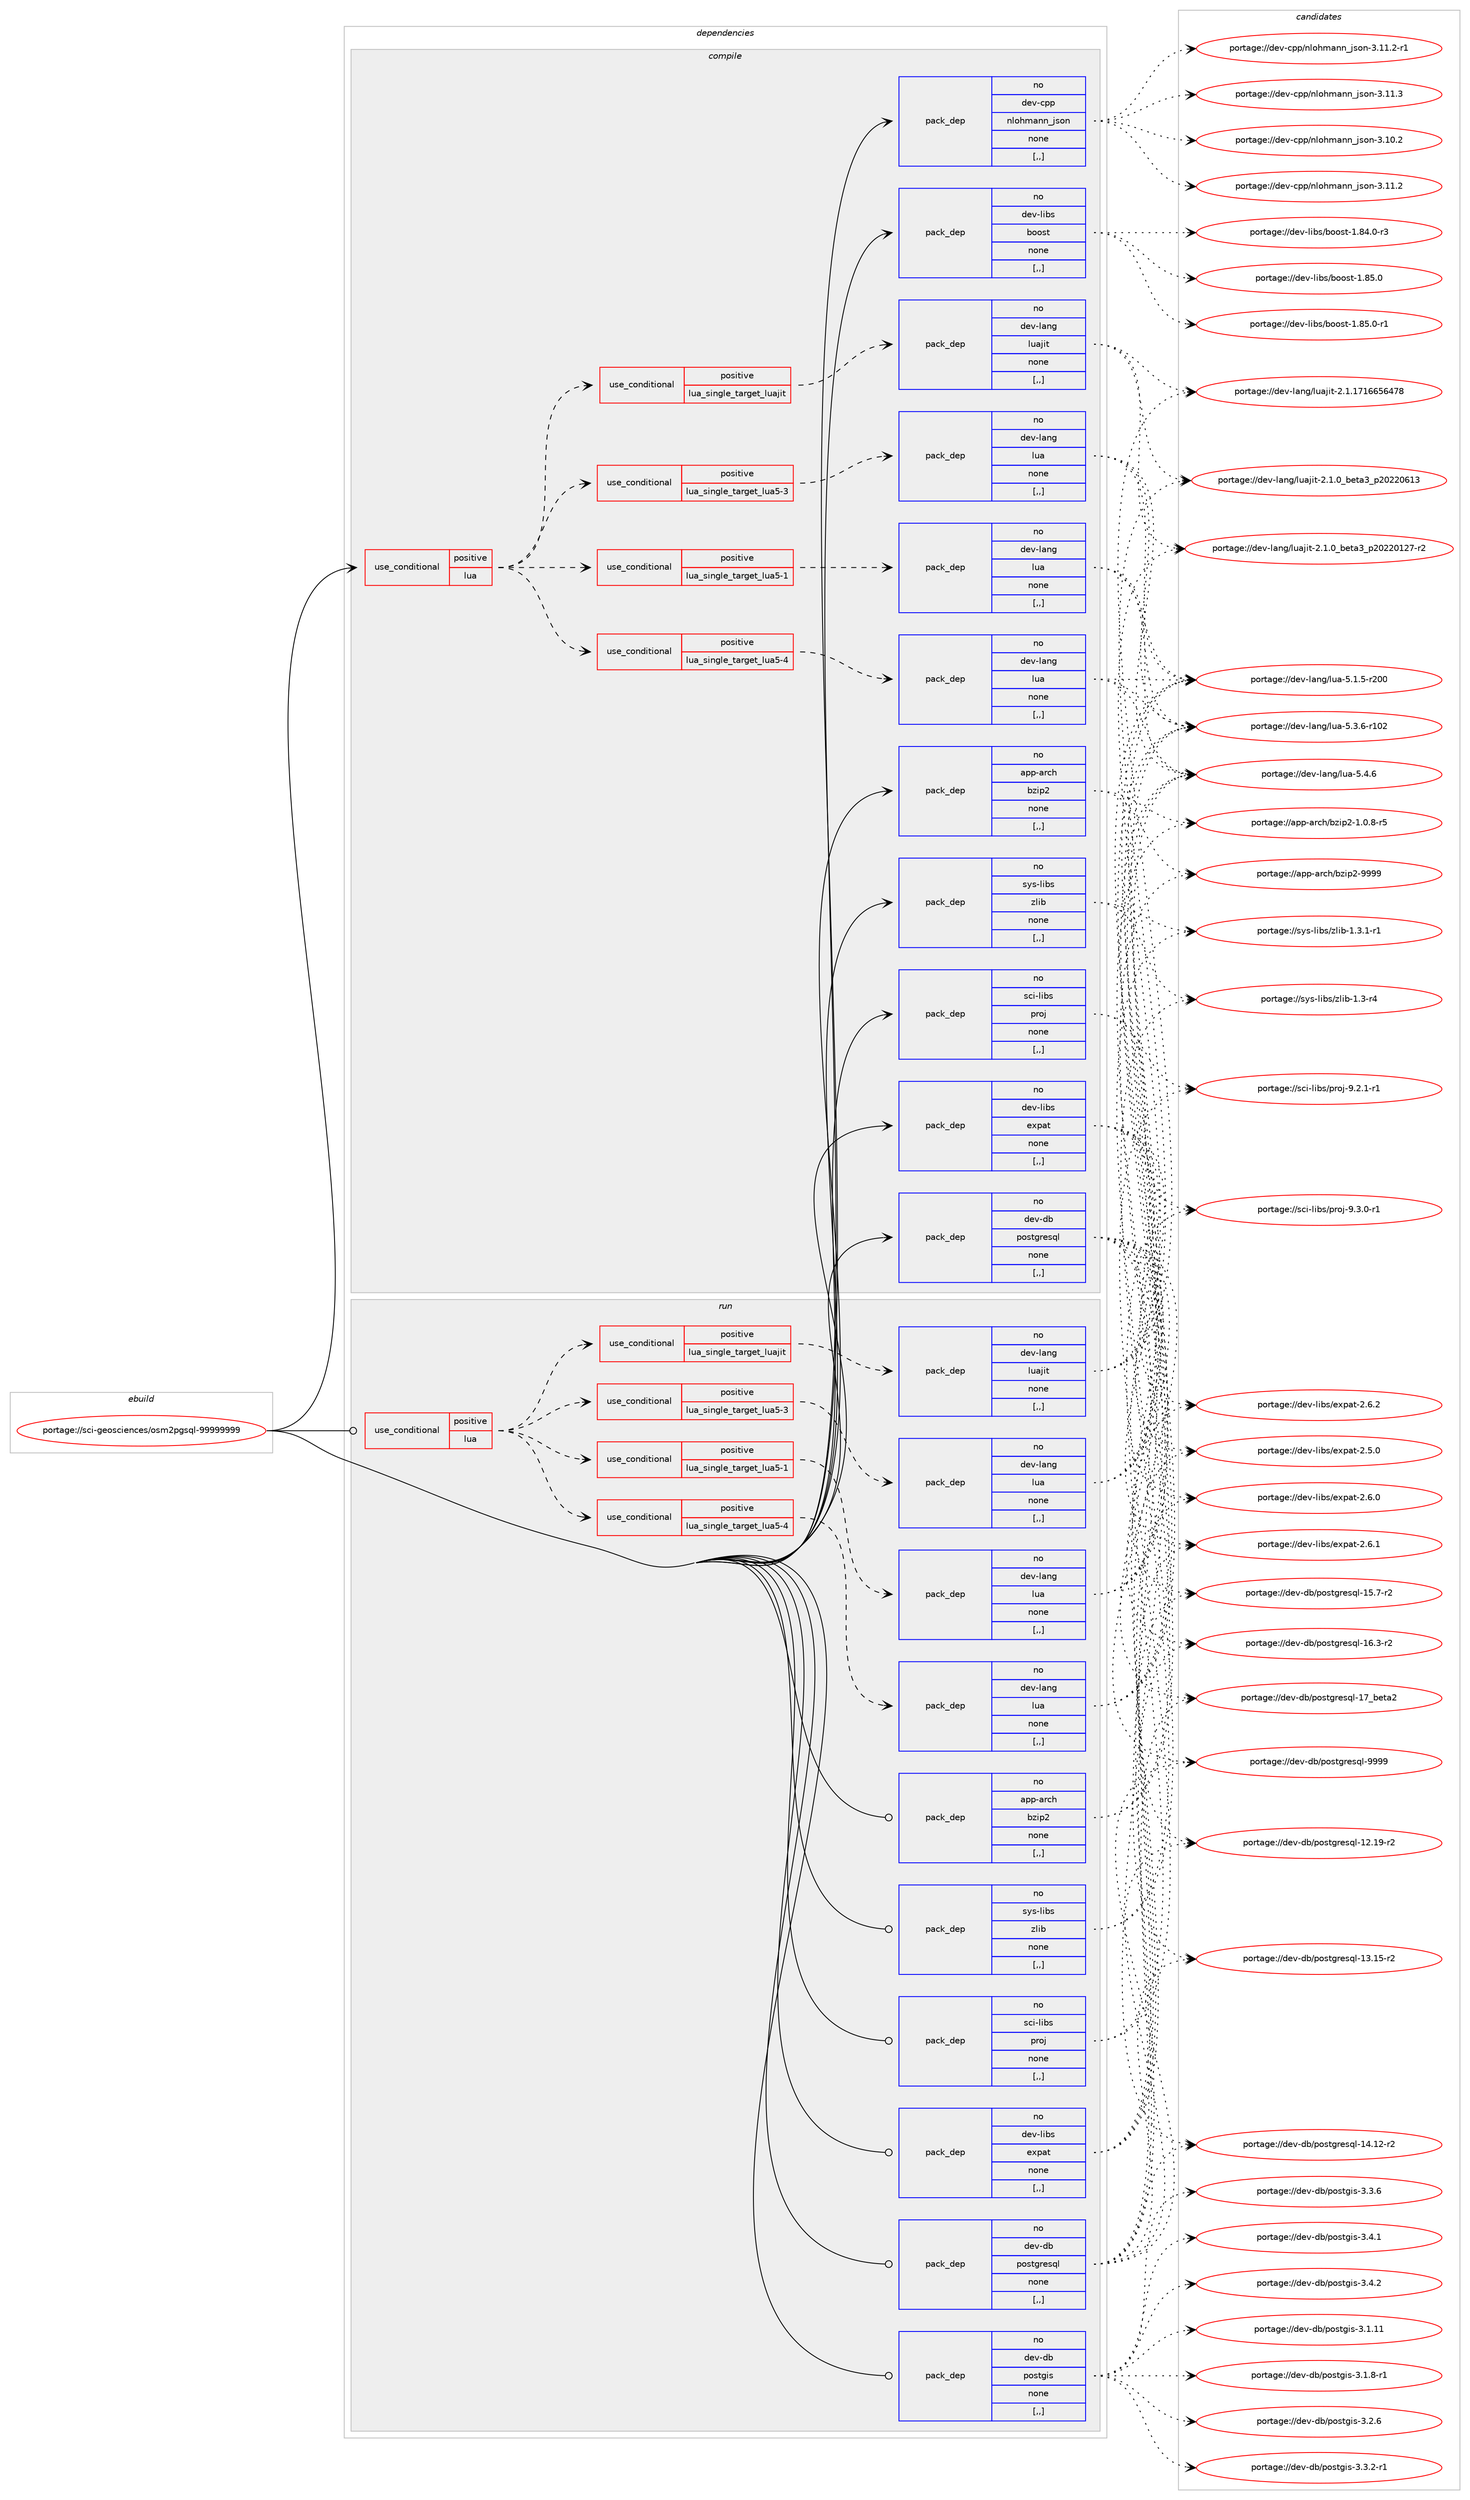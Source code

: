 digraph prolog {

# *************
# Graph options
# *************

newrank=true;
concentrate=true;
compound=true;
graph [rankdir=LR,fontname=Helvetica,fontsize=10,ranksep=1.5];#, ranksep=2.5, nodesep=0.2];
edge  [arrowhead=vee];
node  [fontname=Helvetica,fontsize=10];

# **********
# The ebuild
# **********

subgraph cluster_leftcol {
color=gray;
rank=same;
label=<<i>ebuild</i>>;
id [label="portage://sci-geosciences/osm2pgsql-99999999", color=red, width=4, href="../sci-geosciences/osm2pgsql-99999999.svg"];
}

# ****************
# The dependencies
# ****************

subgraph cluster_midcol {
color=gray;
label=<<i>dependencies</i>>;
subgraph cluster_compile {
fillcolor="#eeeeee";
style=filled;
label=<<i>compile</i>>;
subgraph cond102501 {
dependency388699 [label=<<TABLE BORDER="0" CELLBORDER="1" CELLSPACING="0" CELLPADDING="4"><TR><TD ROWSPAN="3" CELLPADDING="10">use_conditional</TD></TR><TR><TD>positive</TD></TR><TR><TD>lua</TD></TR></TABLE>>, shape=none, color=red];
subgraph cond102502 {
dependency388700 [label=<<TABLE BORDER="0" CELLBORDER="1" CELLSPACING="0" CELLPADDING="4"><TR><TD ROWSPAN="3" CELLPADDING="10">use_conditional</TD></TR><TR><TD>positive</TD></TR><TR><TD>lua_single_target_luajit</TD></TR></TABLE>>, shape=none, color=red];
subgraph pack283419 {
dependency388701 [label=<<TABLE BORDER="0" CELLBORDER="1" CELLSPACING="0" CELLPADDING="4" WIDTH="220"><TR><TD ROWSPAN="6" CELLPADDING="30">pack_dep</TD></TR><TR><TD WIDTH="110">no</TD></TR><TR><TD>dev-lang</TD></TR><TR><TD>luajit</TD></TR><TR><TD>none</TD></TR><TR><TD>[,,]</TD></TR></TABLE>>, shape=none, color=blue];
}
dependency388700:e -> dependency388701:w [weight=20,style="dashed",arrowhead="vee"];
}
dependency388699:e -> dependency388700:w [weight=20,style="dashed",arrowhead="vee"];
subgraph cond102503 {
dependency388702 [label=<<TABLE BORDER="0" CELLBORDER="1" CELLSPACING="0" CELLPADDING="4"><TR><TD ROWSPAN="3" CELLPADDING="10">use_conditional</TD></TR><TR><TD>positive</TD></TR><TR><TD>lua_single_target_lua5-1</TD></TR></TABLE>>, shape=none, color=red];
subgraph pack283420 {
dependency388703 [label=<<TABLE BORDER="0" CELLBORDER="1" CELLSPACING="0" CELLPADDING="4" WIDTH="220"><TR><TD ROWSPAN="6" CELLPADDING="30">pack_dep</TD></TR><TR><TD WIDTH="110">no</TD></TR><TR><TD>dev-lang</TD></TR><TR><TD>lua</TD></TR><TR><TD>none</TD></TR><TR><TD>[,,]</TD></TR></TABLE>>, shape=none, color=blue];
}
dependency388702:e -> dependency388703:w [weight=20,style="dashed",arrowhead="vee"];
}
dependency388699:e -> dependency388702:w [weight=20,style="dashed",arrowhead="vee"];
subgraph cond102504 {
dependency388704 [label=<<TABLE BORDER="0" CELLBORDER="1" CELLSPACING="0" CELLPADDING="4"><TR><TD ROWSPAN="3" CELLPADDING="10">use_conditional</TD></TR><TR><TD>positive</TD></TR><TR><TD>lua_single_target_lua5-3</TD></TR></TABLE>>, shape=none, color=red];
subgraph pack283421 {
dependency388705 [label=<<TABLE BORDER="0" CELLBORDER="1" CELLSPACING="0" CELLPADDING="4" WIDTH="220"><TR><TD ROWSPAN="6" CELLPADDING="30">pack_dep</TD></TR><TR><TD WIDTH="110">no</TD></TR><TR><TD>dev-lang</TD></TR><TR><TD>lua</TD></TR><TR><TD>none</TD></TR><TR><TD>[,,]</TD></TR></TABLE>>, shape=none, color=blue];
}
dependency388704:e -> dependency388705:w [weight=20,style="dashed",arrowhead="vee"];
}
dependency388699:e -> dependency388704:w [weight=20,style="dashed",arrowhead="vee"];
subgraph cond102505 {
dependency388706 [label=<<TABLE BORDER="0" CELLBORDER="1" CELLSPACING="0" CELLPADDING="4"><TR><TD ROWSPAN="3" CELLPADDING="10">use_conditional</TD></TR><TR><TD>positive</TD></TR><TR><TD>lua_single_target_lua5-4</TD></TR></TABLE>>, shape=none, color=red];
subgraph pack283422 {
dependency388707 [label=<<TABLE BORDER="0" CELLBORDER="1" CELLSPACING="0" CELLPADDING="4" WIDTH="220"><TR><TD ROWSPAN="6" CELLPADDING="30">pack_dep</TD></TR><TR><TD WIDTH="110">no</TD></TR><TR><TD>dev-lang</TD></TR><TR><TD>lua</TD></TR><TR><TD>none</TD></TR><TR><TD>[,,]</TD></TR></TABLE>>, shape=none, color=blue];
}
dependency388706:e -> dependency388707:w [weight=20,style="dashed",arrowhead="vee"];
}
dependency388699:e -> dependency388706:w [weight=20,style="dashed",arrowhead="vee"];
}
id:e -> dependency388699:w [weight=20,style="solid",arrowhead="vee"];
subgraph pack283423 {
dependency388708 [label=<<TABLE BORDER="0" CELLBORDER="1" CELLSPACING="0" CELLPADDING="4" WIDTH="220"><TR><TD ROWSPAN="6" CELLPADDING="30">pack_dep</TD></TR><TR><TD WIDTH="110">no</TD></TR><TR><TD>app-arch</TD></TR><TR><TD>bzip2</TD></TR><TR><TD>none</TD></TR><TR><TD>[,,]</TD></TR></TABLE>>, shape=none, color=blue];
}
id:e -> dependency388708:w [weight=20,style="solid",arrowhead="vee"];
subgraph pack283424 {
dependency388709 [label=<<TABLE BORDER="0" CELLBORDER="1" CELLSPACING="0" CELLPADDING="4" WIDTH="220"><TR><TD ROWSPAN="6" CELLPADDING="30">pack_dep</TD></TR><TR><TD WIDTH="110">no</TD></TR><TR><TD>dev-cpp</TD></TR><TR><TD>nlohmann_json</TD></TR><TR><TD>none</TD></TR><TR><TD>[,,]</TD></TR></TABLE>>, shape=none, color=blue];
}
id:e -> dependency388709:w [weight=20,style="solid",arrowhead="vee"];
subgraph pack283425 {
dependency388710 [label=<<TABLE BORDER="0" CELLBORDER="1" CELLSPACING="0" CELLPADDING="4" WIDTH="220"><TR><TD ROWSPAN="6" CELLPADDING="30">pack_dep</TD></TR><TR><TD WIDTH="110">no</TD></TR><TR><TD>dev-db</TD></TR><TR><TD>postgresql</TD></TR><TR><TD>none</TD></TR><TR><TD>[,,]</TD></TR></TABLE>>, shape=none, color=blue];
}
id:e -> dependency388710:w [weight=20,style="solid",arrowhead="vee"];
subgraph pack283426 {
dependency388711 [label=<<TABLE BORDER="0" CELLBORDER="1" CELLSPACING="0" CELLPADDING="4" WIDTH="220"><TR><TD ROWSPAN="6" CELLPADDING="30">pack_dep</TD></TR><TR><TD WIDTH="110">no</TD></TR><TR><TD>dev-libs</TD></TR><TR><TD>boost</TD></TR><TR><TD>none</TD></TR><TR><TD>[,,]</TD></TR></TABLE>>, shape=none, color=blue];
}
id:e -> dependency388711:w [weight=20,style="solid",arrowhead="vee"];
subgraph pack283427 {
dependency388712 [label=<<TABLE BORDER="0" CELLBORDER="1" CELLSPACING="0" CELLPADDING="4" WIDTH="220"><TR><TD ROWSPAN="6" CELLPADDING="30">pack_dep</TD></TR><TR><TD WIDTH="110">no</TD></TR><TR><TD>dev-libs</TD></TR><TR><TD>expat</TD></TR><TR><TD>none</TD></TR><TR><TD>[,,]</TD></TR></TABLE>>, shape=none, color=blue];
}
id:e -> dependency388712:w [weight=20,style="solid",arrowhead="vee"];
subgraph pack283428 {
dependency388713 [label=<<TABLE BORDER="0" CELLBORDER="1" CELLSPACING="0" CELLPADDING="4" WIDTH="220"><TR><TD ROWSPAN="6" CELLPADDING="30">pack_dep</TD></TR><TR><TD WIDTH="110">no</TD></TR><TR><TD>sci-libs</TD></TR><TR><TD>proj</TD></TR><TR><TD>none</TD></TR><TR><TD>[,,]</TD></TR></TABLE>>, shape=none, color=blue];
}
id:e -> dependency388713:w [weight=20,style="solid",arrowhead="vee"];
subgraph pack283429 {
dependency388714 [label=<<TABLE BORDER="0" CELLBORDER="1" CELLSPACING="0" CELLPADDING="4" WIDTH="220"><TR><TD ROWSPAN="6" CELLPADDING="30">pack_dep</TD></TR><TR><TD WIDTH="110">no</TD></TR><TR><TD>sys-libs</TD></TR><TR><TD>zlib</TD></TR><TR><TD>none</TD></TR><TR><TD>[,,]</TD></TR></TABLE>>, shape=none, color=blue];
}
id:e -> dependency388714:w [weight=20,style="solid",arrowhead="vee"];
}
subgraph cluster_compileandrun {
fillcolor="#eeeeee";
style=filled;
label=<<i>compile and run</i>>;
}
subgraph cluster_run {
fillcolor="#eeeeee";
style=filled;
label=<<i>run</i>>;
subgraph cond102506 {
dependency388715 [label=<<TABLE BORDER="0" CELLBORDER="1" CELLSPACING="0" CELLPADDING="4"><TR><TD ROWSPAN="3" CELLPADDING="10">use_conditional</TD></TR><TR><TD>positive</TD></TR><TR><TD>lua</TD></TR></TABLE>>, shape=none, color=red];
subgraph cond102507 {
dependency388716 [label=<<TABLE BORDER="0" CELLBORDER="1" CELLSPACING="0" CELLPADDING="4"><TR><TD ROWSPAN="3" CELLPADDING="10">use_conditional</TD></TR><TR><TD>positive</TD></TR><TR><TD>lua_single_target_luajit</TD></TR></TABLE>>, shape=none, color=red];
subgraph pack283430 {
dependency388717 [label=<<TABLE BORDER="0" CELLBORDER="1" CELLSPACING="0" CELLPADDING="4" WIDTH="220"><TR><TD ROWSPAN="6" CELLPADDING="30">pack_dep</TD></TR><TR><TD WIDTH="110">no</TD></TR><TR><TD>dev-lang</TD></TR><TR><TD>luajit</TD></TR><TR><TD>none</TD></TR><TR><TD>[,,]</TD></TR></TABLE>>, shape=none, color=blue];
}
dependency388716:e -> dependency388717:w [weight=20,style="dashed",arrowhead="vee"];
}
dependency388715:e -> dependency388716:w [weight=20,style="dashed",arrowhead="vee"];
subgraph cond102508 {
dependency388718 [label=<<TABLE BORDER="0" CELLBORDER="1" CELLSPACING="0" CELLPADDING="4"><TR><TD ROWSPAN="3" CELLPADDING="10">use_conditional</TD></TR><TR><TD>positive</TD></TR><TR><TD>lua_single_target_lua5-1</TD></TR></TABLE>>, shape=none, color=red];
subgraph pack283431 {
dependency388719 [label=<<TABLE BORDER="0" CELLBORDER="1" CELLSPACING="0" CELLPADDING="4" WIDTH="220"><TR><TD ROWSPAN="6" CELLPADDING="30">pack_dep</TD></TR><TR><TD WIDTH="110">no</TD></TR><TR><TD>dev-lang</TD></TR><TR><TD>lua</TD></TR><TR><TD>none</TD></TR><TR><TD>[,,]</TD></TR></TABLE>>, shape=none, color=blue];
}
dependency388718:e -> dependency388719:w [weight=20,style="dashed",arrowhead="vee"];
}
dependency388715:e -> dependency388718:w [weight=20,style="dashed",arrowhead="vee"];
subgraph cond102509 {
dependency388720 [label=<<TABLE BORDER="0" CELLBORDER="1" CELLSPACING="0" CELLPADDING="4"><TR><TD ROWSPAN="3" CELLPADDING="10">use_conditional</TD></TR><TR><TD>positive</TD></TR><TR><TD>lua_single_target_lua5-3</TD></TR></TABLE>>, shape=none, color=red];
subgraph pack283432 {
dependency388721 [label=<<TABLE BORDER="0" CELLBORDER="1" CELLSPACING="0" CELLPADDING="4" WIDTH="220"><TR><TD ROWSPAN="6" CELLPADDING="30">pack_dep</TD></TR><TR><TD WIDTH="110">no</TD></TR><TR><TD>dev-lang</TD></TR><TR><TD>lua</TD></TR><TR><TD>none</TD></TR><TR><TD>[,,]</TD></TR></TABLE>>, shape=none, color=blue];
}
dependency388720:e -> dependency388721:w [weight=20,style="dashed",arrowhead="vee"];
}
dependency388715:e -> dependency388720:w [weight=20,style="dashed",arrowhead="vee"];
subgraph cond102510 {
dependency388722 [label=<<TABLE BORDER="0" CELLBORDER="1" CELLSPACING="0" CELLPADDING="4"><TR><TD ROWSPAN="3" CELLPADDING="10">use_conditional</TD></TR><TR><TD>positive</TD></TR><TR><TD>lua_single_target_lua5-4</TD></TR></TABLE>>, shape=none, color=red];
subgraph pack283433 {
dependency388723 [label=<<TABLE BORDER="0" CELLBORDER="1" CELLSPACING="0" CELLPADDING="4" WIDTH="220"><TR><TD ROWSPAN="6" CELLPADDING="30">pack_dep</TD></TR><TR><TD WIDTH="110">no</TD></TR><TR><TD>dev-lang</TD></TR><TR><TD>lua</TD></TR><TR><TD>none</TD></TR><TR><TD>[,,]</TD></TR></TABLE>>, shape=none, color=blue];
}
dependency388722:e -> dependency388723:w [weight=20,style="dashed",arrowhead="vee"];
}
dependency388715:e -> dependency388722:w [weight=20,style="dashed",arrowhead="vee"];
}
id:e -> dependency388715:w [weight=20,style="solid",arrowhead="odot"];
subgraph pack283434 {
dependency388724 [label=<<TABLE BORDER="0" CELLBORDER="1" CELLSPACING="0" CELLPADDING="4" WIDTH="220"><TR><TD ROWSPAN="6" CELLPADDING="30">pack_dep</TD></TR><TR><TD WIDTH="110">no</TD></TR><TR><TD>app-arch</TD></TR><TR><TD>bzip2</TD></TR><TR><TD>none</TD></TR><TR><TD>[,,]</TD></TR></TABLE>>, shape=none, color=blue];
}
id:e -> dependency388724:w [weight=20,style="solid",arrowhead="odot"];
subgraph pack283435 {
dependency388725 [label=<<TABLE BORDER="0" CELLBORDER="1" CELLSPACING="0" CELLPADDING="4" WIDTH="220"><TR><TD ROWSPAN="6" CELLPADDING="30">pack_dep</TD></TR><TR><TD WIDTH="110">no</TD></TR><TR><TD>dev-db</TD></TR><TR><TD>postgis</TD></TR><TR><TD>none</TD></TR><TR><TD>[,,]</TD></TR></TABLE>>, shape=none, color=blue];
}
id:e -> dependency388725:w [weight=20,style="solid",arrowhead="odot"];
subgraph pack283436 {
dependency388726 [label=<<TABLE BORDER="0" CELLBORDER="1" CELLSPACING="0" CELLPADDING="4" WIDTH="220"><TR><TD ROWSPAN="6" CELLPADDING="30">pack_dep</TD></TR><TR><TD WIDTH="110">no</TD></TR><TR><TD>dev-db</TD></TR><TR><TD>postgresql</TD></TR><TR><TD>none</TD></TR><TR><TD>[,,]</TD></TR></TABLE>>, shape=none, color=blue];
}
id:e -> dependency388726:w [weight=20,style="solid",arrowhead="odot"];
subgraph pack283437 {
dependency388727 [label=<<TABLE BORDER="0" CELLBORDER="1" CELLSPACING="0" CELLPADDING="4" WIDTH="220"><TR><TD ROWSPAN="6" CELLPADDING="30">pack_dep</TD></TR><TR><TD WIDTH="110">no</TD></TR><TR><TD>dev-libs</TD></TR><TR><TD>expat</TD></TR><TR><TD>none</TD></TR><TR><TD>[,,]</TD></TR></TABLE>>, shape=none, color=blue];
}
id:e -> dependency388727:w [weight=20,style="solid",arrowhead="odot"];
subgraph pack283438 {
dependency388728 [label=<<TABLE BORDER="0" CELLBORDER="1" CELLSPACING="0" CELLPADDING="4" WIDTH="220"><TR><TD ROWSPAN="6" CELLPADDING="30">pack_dep</TD></TR><TR><TD WIDTH="110">no</TD></TR><TR><TD>sci-libs</TD></TR><TR><TD>proj</TD></TR><TR><TD>none</TD></TR><TR><TD>[,,]</TD></TR></TABLE>>, shape=none, color=blue];
}
id:e -> dependency388728:w [weight=20,style="solid",arrowhead="odot"];
subgraph pack283439 {
dependency388729 [label=<<TABLE BORDER="0" CELLBORDER="1" CELLSPACING="0" CELLPADDING="4" WIDTH="220"><TR><TD ROWSPAN="6" CELLPADDING="30">pack_dep</TD></TR><TR><TD WIDTH="110">no</TD></TR><TR><TD>sys-libs</TD></TR><TR><TD>zlib</TD></TR><TR><TD>none</TD></TR><TR><TD>[,,]</TD></TR></TABLE>>, shape=none, color=blue];
}
id:e -> dependency388729:w [weight=20,style="solid",arrowhead="odot"];
}
}

# **************
# The candidates
# **************

subgraph cluster_choices {
rank=same;
color=gray;
label=<<i>candidates</i>>;

subgraph choice283419 {
color=black;
nodesep=1;
choice10010111845108971101034710811797106105116455046494648959810111697519511250485050484950554511450 [label="portage://dev-lang/luajit-2.1.0_beta3_p20220127-r2", color=red, width=4,href="../dev-lang/luajit-2.1.0_beta3_p20220127-r2.svg"];
choice1001011184510897110103471081179710610511645504649464895981011169751951125048505048544951 [label="portage://dev-lang/luajit-2.1.0_beta3_p20220613", color=red, width=4,href="../dev-lang/luajit-2.1.0_beta3_p20220613.svg"];
choice10010111845108971101034710811797106105116455046494649554954545354525556 [label="portage://dev-lang/luajit-2.1.1716656478", color=red, width=4,href="../dev-lang/luajit-2.1.1716656478.svg"];
dependency388701:e -> choice10010111845108971101034710811797106105116455046494648959810111697519511250485050484950554511450:w [style=dotted,weight="100"];
dependency388701:e -> choice1001011184510897110103471081179710610511645504649464895981011169751951125048505048544951:w [style=dotted,weight="100"];
dependency388701:e -> choice10010111845108971101034710811797106105116455046494649554954545354525556:w [style=dotted,weight="100"];
}
subgraph choice283420 {
color=black;
nodesep=1;
choice1001011184510897110103471081179745534649465345114504848 [label="portage://dev-lang/lua-5.1.5-r200", color=red, width=4,href="../dev-lang/lua-5.1.5-r200.svg"];
choice1001011184510897110103471081179745534651465445114494850 [label="portage://dev-lang/lua-5.3.6-r102", color=red, width=4,href="../dev-lang/lua-5.3.6-r102.svg"];
choice10010111845108971101034710811797455346524654 [label="portage://dev-lang/lua-5.4.6", color=red, width=4,href="../dev-lang/lua-5.4.6.svg"];
dependency388703:e -> choice1001011184510897110103471081179745534649465345114504848:w [style=dotted,weight="100"];
dependency388703:e -> choice1001011184510897110103471081179745534651465445114494850:w [style=dotted,weight="100"];
dependency388703:e -> choice10010111845108971101034710811797455346524654:w [style=dotted,weight="100"];
}
subgraph choice283421 {
color=black;
nodesep=1;
choice1001011184510897110103471081179745534649465345114504848 [label="portage://dev-lang/lua-5.1.5-r200", color=red, width=4,href="../dev-lang/lua-5.1.5-r200.svg"];
choice1001011184510897110103471081179745534651465445114494850 [label="portage://dev-lang/lua-5.3.6-r102", color=red, width=4,href="../dev-lang/lua-5.3.6-r102.svg"];
choice10010111845108971101034710811797455346524654 [label="portage://dev-lang/lua-5.4.6", color=red, width=4,href="../dev-lang/lua-5.4.6.svg"];
dependency388705:e -> choice1001011184510897110103471081179745534649465345114504848:w [style=dotted,weight="100"];
dependency388705:e -> choice1001011184510897110103471081179745534651465445114494850:w [style=dotted,weight="100"];
dependency388705:e -> choice10010111845108971101034710811797455346524654:w [style=dotted,weight="100"];
}
subgraph choice283422 {
color=black;
nodesep=1;
choice1001011184510897110103471081179745534649465345114504848 [label="portage://dev-lang/lua-5.1.5-r200", color=red, width=4,href="../dev-lang/lua-5.1.5-r200.svg"];
choice1001011184510897110103471081179745534651465445114494850 [label="portage://dev-lang/lua-5.3.6-r102", color=red, width=4,href="../dev-lang/lua-5.3.6-r102.svg"];
choice10010111845108971101034710811797455346524654 [label="portage://dev-lang/lua-5.4.6", color=red, width=4,href="../dev-lang/lua-5.4.6.svg"];
dependency388707:e -> choice1001011184510897110103471081179745534649465345114504848:w [style=dotted,weight="100"];
dependency388707:e -> choice1001011184510897110103471081179745534651465445114494850:w [style=dotted,weight="100"];
dependency388707:e -> choice10010111845108971101034710811797455346524654:w [style=dotted,weight="100"];
}
subgraph choice283423 {
color=black;
nodesep=1;
choice971121124597114991044798122105112504549464846564511453 [label="portage://app-arch/bzip2-1.0.8-r5", color=red, width=4,href="../app-arch/bzip2-1.0.8-r5.svg"];
choice971121124597114991044798122105112504557575757 [label="portage://app-arch/bzip2-9999", color=red, width=4,href="../app-arch/bzip2-9999.svg"];
dependency388708:e -> choice971121124597114991044798122105112504549464846564511453:w [style=dotted,weight="100"];
dependency388708:e -> choice971121124597114991044798122105112504557575757:w [style=dotted,weight="100"];
}
subgraph choice283424 {
color=black;
nodesep=1;
choice100101118459911211247110108111104109971101109510611511111045514649484650 [label="portage://dev-cpp/nlohmann_json-3.10.2", color=red, width=4,href="../dev-cpp/nlohmann_json-3.10.2.svg"];
choice100101118459911211247110108111104109971101109510611511111045514649494650 [label="portage://dev-cpp/nlohmann_json-3.11.2", color=red, width=4,href="../dev-cpp/nlohmann_json-3.11.2.svg"];
choice1001011184599112112471101081111041099711011095106115111110455146494946504511449 [label="portage://dev-cpp/nlohmann_json-3.11.2-r1", color=red, width=4,href="../dev-cpp/nlohmann_json-3.11.2-r1.svg"];
choice100101118459911211247110108111104109971101109510611511111045514649494651 [label="portage://dev-cpp/nlohmann_json-3.11.3", color=red, width=4,href="../dev-cpp/nlohmann_json-3.11.3.svg"];
dependency388709:e -> choice100101118459911211247110108111104109971101109510611511111045514649484650:w [style=dotted,weight="100"];
dependency388709:e -> choice100101118459911211247110108111104109971101109510611511111045514649494650:w [style=dotted,weight="100"];
dependency388709:e -> choice1001011184599112112471101081111041099711011095106115111110455146494946504511449:w [style=dotted,weight="100"];
dependency388709:e -> choice100101118459911211247110108111104109971101109510611511111045514649494651:w [style=dotted,weight="100"];
}
subgraph choice283425 {
color=black;
nodesep=1;
choice1001011184510098471121111151161031141011151131084549504649574511450 [label="portage://dev-db/postgresql-12.19-r2", color=red, width=4,href="../dev-db/postgresql-12.19-r2.svg"];
choice1001011184510098471121111151161031141011151131084549514649534511450 [label="portage://dev-db/postgresql-13.15-r2", color=red, width=4,href="../dev-db/postgresql-13.15-r2.svg"];
choice1001011184510098471121111151161031141011151131084549524649504511450 [label="portage://dev-db/postgresql-14.12-r2", color=red, width=4,href="../dev-db/postgresql-14.12-r2.svg"];
choice10010111845100984711211111511610311410111511310845495346554511450 [label="portage://dev-db/postgresql-15.7-r2", color=red, width=4,href="../dev-db/postgresql-15.7-r2.svg"];
choice10010111845100984711211111511610311410111511310845495446514511450 [label="portage://dev-db/postgresql-16.3-r2", color=red, width=4,href="../dev-db/postgresql-16.3-r2.svg"];
choice10010111845100984711211111511610311410111511310845495595981011169750 [label="portage://dev-db/postgresql-17_beta2", color=red, width=4,href="../dev-db/postgresql-17_beta2.svg"];
choice1001011184510098471121111151161031141011151131084557575757 [label="portage://dev-db/postgresql-9999", color=red, width=4,href="../dev-db/postgresql-9999.svg"];
dependency388710:e -> choice1001011184510098471121111151161031141011151131084549504649574511450:w [style=dotted,weight="100"];
dependency388710:e -> choice1001011184510098471121111151161031141011151131084549514649534511450:w [style=dotted,weight="100"];
dependency388710:e -> choice1001011184510098471121111151161031141011151131084549524649504511450:w [style=dotted,weight="100"];
dependency388710:e -> choice10010111845100984711211111511610311410111511310845495346554511450:w [style=dotted,weight="100"];
dependency388710:e -> choice10010111845100984711211111511610311410111511310845495446514511450:w [style=dotted,weight="100"];
dependency388710:e -> choice10010111845100984711211111511610311410111511310845495595981011169750:w [style=dotted,weight="100"];
dependency388710:e -> choice1001011184510098471121111151161031141011151131084557575757:w [style=dotted,weight="100"];
}
subgraph choice283426 {
color=black;
nodesep=1;
choice10010111845108105981154798111111115116454946565246484511451 [label="portage://dev-libs/boost-1.84.0-r3", color=red, width=4,href="../dev-libs/boost-1.84.0-r3.svg"];
choice1001011184510810598115479811111111511645494656534648 [label="portage://dev-libs/boost-1.85.0", color=red, width=4,href="../dev-libs/boost-1.85.0.svg"];
choice10010111845108105981154798111111115116454946565346484511449 [label="portage://dev-libs/boost-1.85.0-r1", color=red, width=4,href="../dev-libs/boost-1.85.0-r1.svg"];
dependency388711:e -> choice10010111845108105981154798111111115116454946565246484511451:w [style=dotted,weight="100"];
dependency388711:e -> choice1001011184510810598115479811111111511645494656534648:w [style=dotted,weight="100"];
dependency388711:e -> choice10010111845108105981154798111111115116454946565346484511449:w [style=dotted,weight="100"];
}
subgraph choice283427 {
color=black;
nodesep=1;
choice10010111845108105981154710112011297116455046534648 [label="portage://dev-libs/expat-2.5.0", color=red, width=4,href="../dev-libs/expat-2.5.0.svg"];
choice10010111845108105981154710112011297116455046544648 [label="portage://dev-libs/expat-2.6.0", color=red, width=4,href="../dev-libs/expat-2.6.0.svg"];
choice10010111845108105981154710112011297116455046544649 [label="portage://dev-libs/expat-2.6.1", color=red, width=4,href="../dev-libs/expat-2.6.1.svg"];
choice10010111845108105981154710112011297116455046544650 [label="portage://dev-libs/expat-2.6.2", color=red, width=4,href="../dev-libs/expat-2.6.2.svg"];
dependency388712:e -> choice10010111845108105981154710112011297116455046534648:w [style=dotted,weight="100"];
dependency388712:e -> choice10010111845108105981154710112011297116455046544648:w [style=dotted,weight="100"];
dependency388712:e -> choice10010111845108105981154710112011297116455046544649:w [style=dotted,weight="100"];
dependency388712:e -> choice10010111845108105981154710112011297116455046544650:w [style=dotted,weight="100"];
}
subgraph choice283428 {
color=black;
nodesep=1;
choice115991054510810598115471121141111064557465046494511449 [label="portage://sci-libs/proj-9.2.1-r1", color=red, width=4,href="../sci-libs/proj-9.2.1-r1.svg"];
choice115991054510810598115471121141111064557465146484511449 [label="portage://sci-libs/proj-9.3.0-r1", color=red, width=4,href="../sci-libs/proj-9.3.0-r1.svg"];
dependency388713:e -> choice115991054510810598115471121141111064557465046494511449:w [style=dotted,weight="100"];
dependency388713:e -> choice115991054510810598115471121141111064557465146484511449:w [style=dotted,weight="100"];
}
subgraph choice283429 {
color=black;
nodesep=1;
choice11512111545108105981154712210810598454946514511452 [label="portage://sys-libs/zlib-1.3-r4", color=red, width=4,href="../sys-libs/zlib-1.3-r4.svg"];
choice115121115451081059811547122108105984549465146494511449 [label="portage://sys-libs/zlib-1.3.1-r1", color=red, width=4,href="../sys-libs/zlib-1.3.1-r1.svg"];
dependency388714:e -> choice11512111545108105981154712210810598454946514511452:w [style=dotted,weight="100"];
dependency388714:e -> choice115121115451081059811547122108105984549465146494511449:w [style=dotted,weight="100"];
}
subgraph choice283430 {
color=black;
nodesep=1;
choice10010111845108971101034710811797106105116455046494648959810111697519511250485050484950554511450 [label="portage://dev-lang/luajit-2.1.0_beta3_p20220127-r2", color=red, width=4,href="../dev-lang/luajit-2.1.0_beta3_p20220127-r2.svg"];
choice1001011184510897110103471081179710610511645504649464895981011169751951125048505048544951 [label="portage://dev-lang/luajit-2.1.0_beta3_p20220613", color=red, width=4,href="../dev-lang/luajit-2.1.0_beta3_p20220613.svg"];
choice10010111845108971101034710811797106105116455046494649554954545354525556 [label="portage://dev-lang/luajit-2.1.1716656478", color=red, width=4,href="../dev-lang/luajit-2.1.1716656478.svg"];
dependency388717:e -> choice10010111845108971101034710811797106105116455046494648959810111697519511250485050484950554511450:w [style=dotted,weight="100"];
dependency388717:e -> choice1001011184510897110103471081179710610511645504649464895981011169751951125048505048544951:w [style=dotted,weight="100"];
dependency388717:e -> choice10010111845108971101034710811797106105116455046494649554954545354525556:w [style=dotted,weight="100"];
}
subgraph choice283431 {
color=black;
nodesep=1;
choice1001011184510897110103471081179745534649465345114504848 [label="portage://dev-lang/lua-5.1.5-r200", color=red, width=4,href="../dev-lang/lua-5.1.5-r200.svg"];
choice1001011184510897110103471081179745534651465445114494850 [label="portage://dev-lang/lua-5.3.6-r102", color=red, width=4,href="../dev-lang/lua-5.3.6-r102.svg"];
choice10010111845108971101034710811797455346524654 [label="portage://dev-lang/lua-5.4.6", color=red, width=4,href="../dev-lang/lua-5.4.6.svg"];
dependency388719:e -> choice1001011184510897110103471081179745534649465345114504848:w [style=dotted,weight="100"];
dependency388719:e -> choice1001011184510897110103471081179745534651465445114494850:w [style=dotted,weight="100"];
dependency388719:e -> choice10010111845108971101034710811797455346524654:w [style=dotted,weight="100"];
}
subgraph choice283432 {
color=black;
nodesep=1;
choice1001011184510897110103471081179745534649465345114504848 [label="portage://dev-lang/lua-5.1.5-r200", color=red, width=4,href="../dev-lang/lua-5.1.5-r200.svg"];
choice1001011184510897110103471081179745534651465445114494850 [label="portage://dev-lang/lua-5.3.6-r102", color=red, width=4,href="../dev-lang/lua-5.3.6-r102.svg"];
choice10010111845108971101034710811797455346524654 [label="portage://dev-lang/lua-5.4.6", color=red, width=4,href="../dev-lang/lua-5.4.6.svg"];
dependency388721:e -> choice1001011184510897110103471081179745534649465345114504848:w [style=dotted,weight="100"];
dependency388721:e -> choice1001011184510897110103471081179745534651465445114494850:w [style=dotted,weight="100"];
dependency388721:e -> choice10010111845108971101034710811797455346524654:w [style=dotted,weight="100"];
}
subgraph choice283433 {
color=black;
nodesep=1;
choice1001011184510897110103471081179745534649465345114504848 [label="portage://dev-lang/lua-5.1.5-r200", color=red, width=4,href="../dev-lang/lua-5.1.5-r200.svg"];
choice1001011184510897110103471081179745534651465445114494850 [label="portage://dev-lang/lua-5.3.6-r102", color=red, width=4,href="../dev-lang/lua-5.3.6-r102.svg"];
choice10010111845108971101034710811797455346524654 [label="portage://dev-lang/lua-5.4.6", color=red, width=4,href="../dev-lang/lua-5.4.6.svg"];
dependency388723:e -> choice1001011184510897110103471081179745534649465345114504848:w [style=dotted,weight="100"];
dependency388723:e -> choice1001011184510897110103471081179745534651465445114494850:w [style=dotted,weight="100"];
dependency388723:e -> choice10010111845108971101034710811797455346524654:w [style=dotted,weight="100"];
}
subgraph choice283434 {
color=black;
nodesep=1;
choice971121124597114991044798122105112504549464846564511453 [label="portage://app-arch/bzip2-1.0.8-r5", color=red, width=4,href="../app-arch/bzip2-1.0.8-r5.svg"];
choice971121124597114991044798122105112504557575757 [label="portage://app-arch/bzip2-9999", color=red, width=4,href="../app-arch/bzip2-9999.svg"];
dependency388724:e -> choice971121124597114991044798122105112504549464846564511453:w [style=dotted,weight="100"];
dependency388724:e -> choice971121124597114991044798122105112504557575757:w [style=dotted,weight="100"];
}
subgraph choice283435 {
color=black;
nodesep=1;
choice10010111845100984711211111511610310511545514649464949 [label="portage://dev-db/postgis-3.1.11", color=red, width=4,href="../dev-db/postgis-3.1.11.svg"];
choice1001011184510098471121111151161031051154551464946564511449 [label="portage://dev-db/postgis-3.1.8-r1", color=red, width=4,href="../dev-db/postgis-3.1.8-r1.svg"];
choice100101118451009847112111115116103105115455146504654 [label="portage://dev-db/postgis-3.2.6", color=red, width=4,href="../dev-db/postgis-3.2.6.svg"];
choice1001011184510098471121111151161031051154551465146504511449 [label="portage://dev-db/postgis-3.3.2-r1", color=red, width=4,href="../dev-db/postgis-3.3.2-r1.svg"];
choice100101118451009847112111115116103105115455146514654 [label="portage://dev-db/postgis-3.3.6", color=red, width=4,href="../dev-db/postgis-3.3.6.svg"];
choice100101118451009847112111115116103105115455146524649 [label="portage://dev-db/postgis-3.4.1", color=red, width=4,href="../dev-db/postgis-3.4.1.svg"];
choice100101118451009847112111115116103105115455146524650 [label="portage://dev-db/postgis-3.4.2", color=red, width=4,href="../dev-db/postgis-3.4.2.svg"];
dependency388725:e -> choice10010111845100984711211111511610310511545514649464949:w [style=dotted,weight="100"];
dependency388725:e -> choice1001011184510098471121111151161031051154551464946564511449:w [style=dotted,weight="100"];
dependency388725:e -> choice100101118451009847112111115116103105115455146504654:w [style=dotted,weight="100"];
dependency388725:e -> choice1001011184510098471121111151161031051154551465146504511449:w [style=dotted,weight="100"];
dependency388725:e -> choice100101118451009847112111115116103105115455146514654:w [style=dotted,weight="100"];
dependency388725:e -> choice100101118451009847112111115116103105115455146524649:w [style=dotted,weight="100"];
dependency388725:e -> choice100101118451009847112111115116103105115455146524650:w [style=dotted,weight="100"];
}
subgraph choice283436 {
color=black;
nodesep=1;
choice1001011184510098471121111151161031141011151131084549504649574511450 [label="portage://dev-db/postgresql-12.19-r2", color=red, width=4,href="../dev-db/postgresql-12.19-r2.svg"];
choice1001011184510098471121111151161031141011151131084549514649534511450 [label="portage://dev-db/postgresql-13.15-r2", color=red, width=4,href="../dev-db/postgresql-13.15-r2.svg"];
choice1001011184510098471121111151161031141011151131084549524649504511450 [label="portage://dev-db/postgresql-14.12-r2", color=red, width=4,href="../dev-db/postgresql-14.12-r2.svg"];
choice10010111845100984711211111511610311410111511310845495346554511450 [label="portage://dev-db/postgresql-15.7-r2", color=red, width=4,href="../dev-db/postgresql-15.7-r2.svg"];
choice10010111845100984711211111511610311410111511310845495446514511450 [label="portage://dev-db/postgresql-16.3-r2", color=red, width=4,href="../dev-db/postgresql-16.3-r2.svg"];
choice10010111845100984711211111511610311410111511310845495595981011169750 [label="portage://dev-db/postgresql-17_beta2", color=red, width=4,href="../dev-db/postgresql-17_beta2.svg"];
choice1001011184510098471121111151161031141011151131084557575757 [label="portage://dev-db/postgresql-9999", color=red, width=4,href="../dev-db/postgresql-9999.svg"];
dependency388726:e -> choice1001011184510098471121111151161031141011151131084549504649574511450:w [style=dotted,weight="100"];
dependency388726:e -> choice1001011184510098471121111151161031141011151131084549514649534511450:w [style=dotted,weight="100"];
dependency388726:e -> choice1001011184510098471121111151161031141011151131084549524649504511450:w [style=dotted,weight="100"];
dependency388726:e -> choice10010111845100984711211111511610311410111511310845495346554511450:w [style=dotted,weight="100"];
dependency388726:e -> choice10010111845100984711211111511610311410111511310845495446514511450:w [style=dotted,weight="100"];
dependency388726:e -> choice10010111845100984711211111511610311410111511310845495595981011169750:w [style=dotted,weight="100"];
dependency388726:e -> choice1001011184510098471121111151161031141011151131084557575757:w [style=dotted,weight="100"];
}
subgraph choice283437 {
color=black;
nodesep=1;
choice10010111845108105981154710112011297116455046534648 [label="portage://dev-libs/expat-2.5.0", color=red, width=4,href="../dev-libs/expat-2.5.0.svg"];
choice10010111845108105981154710112011297116455046544648 [label="portage://dev-libs/expat-2.6.0", color=red, width=4,href="../dev-libs/expat-2.6.0.svg"];
choice10010111845108105981154710112011297116455046544649 [label="portage://dev-libs/expat-2.6.1", color=red, width=4,href="../dev-libs/expat-2.6.1.svg"];
choice10010111845108105981154710112011297116455046544650 [label="portage://dev-libs/expat-2.6.2", color=red, width=4,href="../dev-libs/expat-2.6.2.svg"];
dependency388727:e -> choice10010111845108105981154710112011297116455046534648:w [style=dotted,weight="100"];
dependency388727:e -> choice10010111845108105981154710112011297116455046544648:w [style=dotted,weight="100"];
dependency388727:e -> choice10010111845108105981154710112011297116455046544649:w [style=dotted,weight="100"];
dependency388727:e -> choice10010111845108105981154710112011297116455046544650:w [style=dotted,weight="100"];
}
subgraph choice283438 {
color=black;
nodesep=1;
choice115991054510810598115471121141111064557465046494511449 [label="portage://sci-libs/proj-9.2.1-r1", color=red, width=4,href="../sci-libs/proj-9.2.1-r1.svg"];
choice115991054510810598115471121141111064557465146484511449 [label="portage://sci-libs/proj-9.3.0-r1", color=red, width=4,href="../sci-libs/proj-9.3.0-r1.svg"];
dependency388728:e -> choice115991054510810598115471121141111064557465046494511449:w [style=dotted,weight="100"];
dependency388728:e -> choice115991054510810598115471121141111064557465146484511449:w [style=dotted,weight="100"];
}
subgraph choice283439 {
color=black;
nodesep=1;
choice11512111545108105981154712210810598454946514511452 [label="portage://sys-libs/zlib-1.3-r4", color=red, width=4,href="../sys-libs/zlib-1.3-r4.svg"];
choice115121115451081059811547122108105984549465146494511449 [label="portage://sys-libs/zlib-1.3.1-r1", color=red, width=4,href="../sys-libs/zlib-1.3.1-r1.svg"];
dependency388729:e -> choice11512111545108105981154712210810598454946514511452:w [style=dotted,weight="100"];
dependency388729:e -> choice115121115451081059811547122108105984549465146494511449:w [style=dotted,weight="100"];
}
}

}
